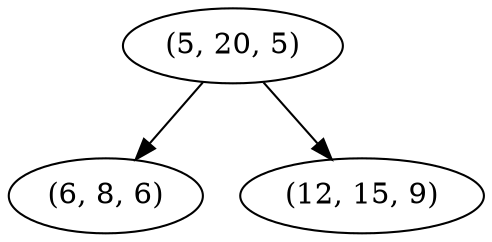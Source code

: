 digraph tree {
    "(5, 20, 5)";
    "(6, 8, 6)";
    "(12, 15, 9)";
    "(5, 20, 5)" -> "(6, 8, 6)";
    "(5, 20, 5)" -> "(12, 15, 9)";
}
